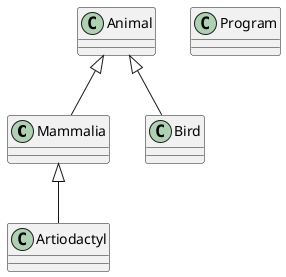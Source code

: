 @startuml
class Mammalia {
}
Animal <|-- Mammalia
class Bird {
}
Animal <|-- Bird
class Artiodactyl {
}
Mammalia <|-- Artiodactyl
class Animal {
}
class Program {
}
@enduml
